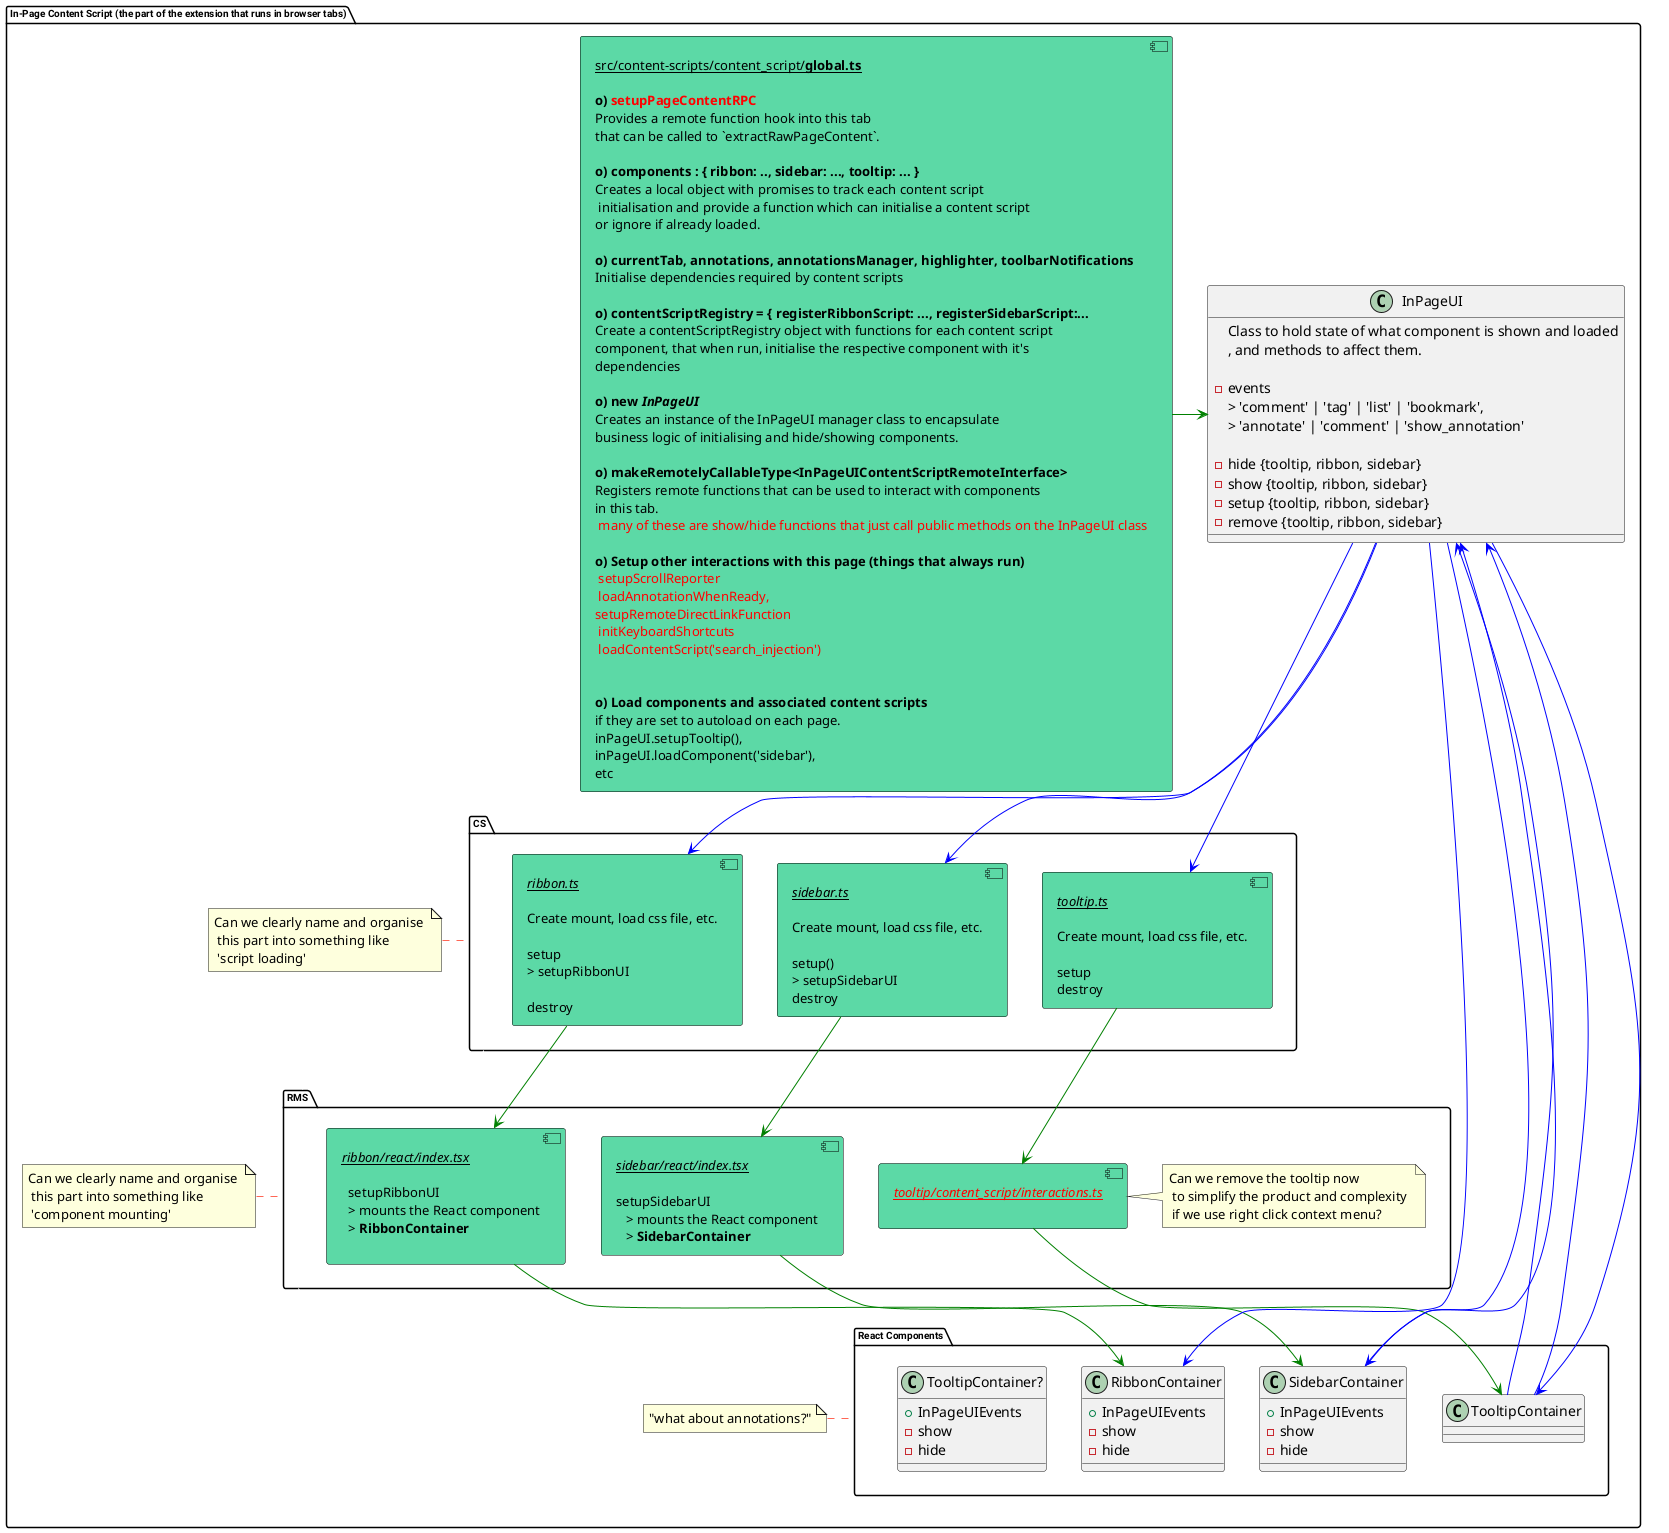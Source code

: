 @startuml

skinparam interface {
  backgroundColor RosyBrown
  borderColor orange
  defaultFontName Mono
}
skinparam package {
  FontName Roboto
  FontSize 10
}

skinparam component {
  FontSize 13
  BorderColor black
  BackgroundColor #5CD9A6
  ArrowFontName Impact
  ArrowColor #FF6655
  ArrowFontColor #777777
}



package "In-Page Content Script (the part of the extension that runs in browser tabs)" {

component global [
<u>src/content-scripts/content_script/<b>global.ts

<b>o) <color:red>setupPageContentRPC
Provides a remote function hook into this tab
that can be called to `extractRawPageContent`.

<b>o) components : { ribbon: .., sidebar: ..., tooltip: ... }</b>
Creates a local object with promises to track each content script
 initialisation and provide a function which can initialise a content script
or ignore if already loaded.

<b>o) currentTab, annotations, annotationsManager, highlighter, toolbarNotifications
Initialise dependencies required by content scripts

<b>o) contentScriptRegistry = { registerRibbonScript: ..., registerSidebarScript:... </b>
Create a contentScriptRegistry object with functions for each content script
component, that when run, initialise the respective component with it's
dependencies

<b>o) new <i>InPageUI</i> </b>
Creates an instance of the InPageUI manager class to encapsulate
business logic of initialising and hide/showing components.

<b>o) makeRemotelyCallableType<InPageUIContentScriptRemoteInterface> </b>
Registers remote functions that can be used to interact with components
in this tab.
<color:red> many of these are show/hide functions that just call public methods on the InPageUI class

<b>o) Setup other interactions with this page (things that always run)
<color:red> setupScrollReporter
<color:red> loadAnnotationWhenReady,
<color:red>setupRemoteDirectLinkFunction
<color:red> initKeyboardShortcuts
<color:red> loadContentScript('search_injection')


<b>o) Load components and associated content scripts </b>
if they are set to autoload on each page.
inPageUI.setupTooltip(),
inPageUI.loadComponent('sidebar'),
etc
]

class InPageUI {

Class to hold state of what component is shown and loaded
, and methods to affect them.

- events
> 'comment' | 'tag' | 'list' | 'bookmark',
> 'annotate' | 'comment' | 'show_annotation'

- hide {tooltip, ribbon, sidebar}
- show {tooltip, ribbon, sidebar}
- setup {tooltip, ribbon, sidebar}
- remove {tooltip, ribbon, sidebar}
}

global -> InPageUI #green

InPageUI .. CS #white
note left of CS: Can we clearly name and organise \n this part into something like \n 'script loading'
package "src/content-scripts/content_script/" as CS {


    component RibbonMain [
         <i><u>ribbon.ts

        Create mount, load css file, etc.

        setup
         > setupRibbonUI

        destroy
    ]

    component SidebarMain [
         <i><u>sidebar.ts

        Create mount, load css file, etc.

        setup()
        > setupSidebarUI
        destroy
    ]

    component TooltipMain [
         <i><u>tooltip.ts

        Create mount, load css file, etc.

        setup
        destroy
    ]

    InPageUI --> RibbonMain #blue
    InPageUI --> SidebarMain #blue
    InPageUI --> TooltipMain #blue

}

CS .. RMS #white

note left of RMS: Can we clearly name and organise \n this part into something like \n 'component mounting'
package "src/in-page-ui/" as RMS {

    component RibbonIndex [
        <i><u>ribbon/react/index.tsx

          setupRibbonUI
          > mounts the React component
          > <b>RibbonContainer

    ]
    component SidebarIndex [
        <i><u>sidebar/react/index.tsx

        setupSidebarUI
           > mounts the React component
           > <b>SidebarContainer
    ]

    component TooltipIndex [
      <i><u><color:red>tooltip/content_script/interactions.ts

    ]
     note right of TooltipIndex: Can we remove the tooltip now \n to simplify the product and complexity \n if we use right click context menu?


 TooltipMain --> TooltipIndex #green
 SidebarMain --> SidebarIndex #green
 RibbonMain --> RibbonIndex #green

}

RMS .. "React Components" #white

note left of "React Components": "what about annotations?"
package "React Components" {

SidebarIndex --> SidebarContainer #green
RibbonIndex --> RibbonContainer #green
TooltipIndex --> TooltipContainer #green

class SidebarContainer {
+ InPageUIEvents
- show
- hide
}
class RibbonContainer {
+ InPageUIEvents
- show
- hide
}
class TooltipContainer? {
+ InPageUIEvents
- show
- hide
}

InPageUI --> RibbonContainer #blue
InPageUI --> SidebarContainer #blue
InPageUI --> TooltipContainer #blue
TooltipContainer --> InPageUI #blue
SidebarContainer --> InPageUI #blue
TooltipContainer --> InPageUI #blue



}


@enduml
